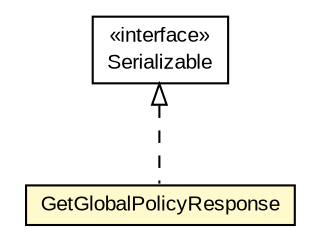 #!/usr/local/bin/dot
#
# Class diagram 
# Generated by UMLGraph version R5_6-24-gf6e263 (http://www.umlgraph.org/)
#

digraph G {
	edge [fontname="arial",fontsize=10,labelfontname="arial",labelfontsize=10];
	node [fontname="arial",fontsize=10,shape=plaintext];
	nodesep=0.25;
	ranksep=0.5;
	// org.miloss.fgsms.services.interfaces.policyconfiguration.GetGlobalPolicyResponse
	c483834 [label=<<table title="org.miloss.fgsms.services.interfaces.policyconfiguration.GetGlobalPolicyResponse" border="0" cellborder="1" cellspacing="0" cellpadding="2" port="p" bgcolor="lemonChiffon" href="./GetGlobalPolicyResponse.html">
		<tr><td><table border="0" cellspacing="0" cellpadding="1">
<tr><td align="center" balign="center"> GetGlobalPolicyResponse </td></tr>
		</table></td></tr>
		</table>>, URL="./GetGlobalPolicyResponse.html", fontname="arial", fontcolor="black", fontsize=10.0];
	//org.miloss.fgsms.services.interfaces.policyconfiguration.GetGlobalPolicyResponse implements java.io.Serializable
	c484447:p -> c483834:p [dir=back,arrowtail=empty,style=dashed];
	// java.io.Serializable
	c484447 [label=<<table title="java.io.Serializable" border="0" cellborder="1" cellspacing="0" cellpadding="2" port="p" href="http://java.sun.com/j2se/1.4.2/docs/api/java/io/Serializable.html">
		<tr><td><table border="0" cellspacing="0" cellpadding="1">
<tr><td align="center" balign="center"> &#171;interface&#187; </td></tr>
<tr><td align="center" balign="center"> Serializable </td></tr>
		</table></td></tr>
		</table>>, URL="http://java.sun.com/j2se/1.4.2/docs/api/java/io/Serializable.html", fontname="arial", fontcolor="black", fontsize=10.0];
}

